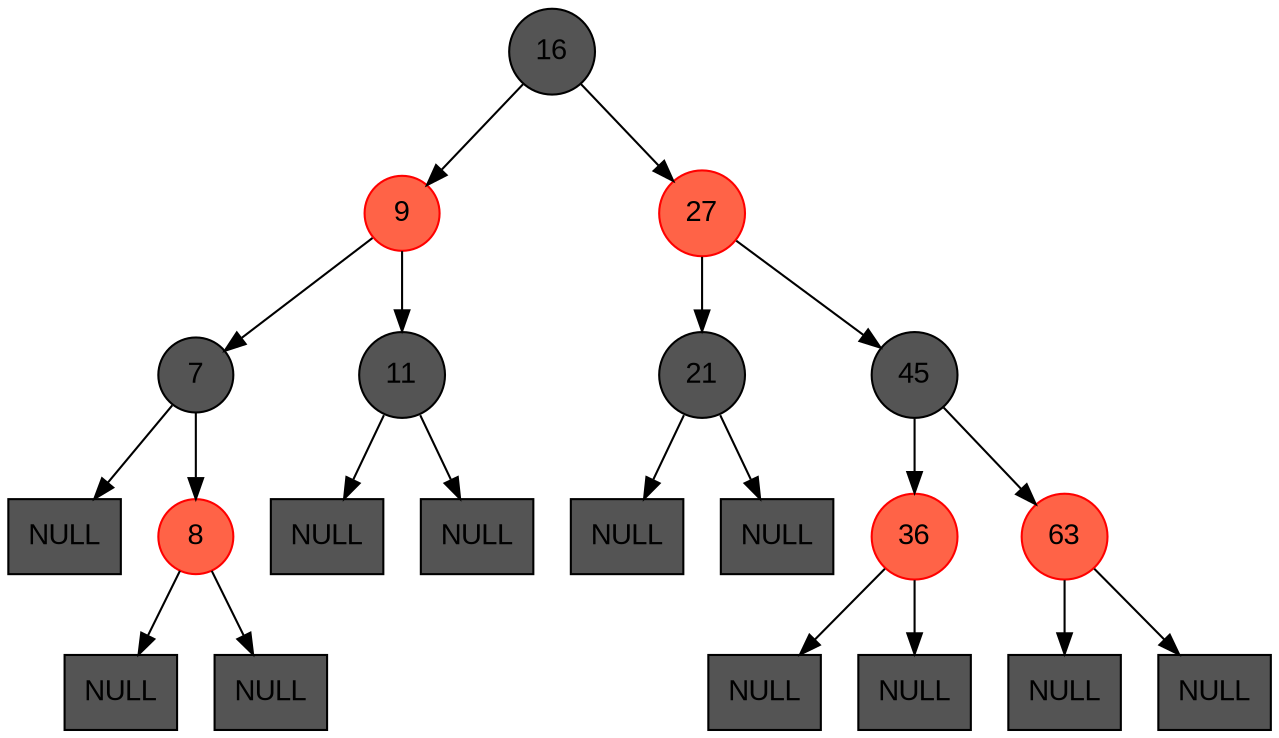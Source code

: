 digraph BST {
	node [fontname="Arial", shape=circle];
	16 [color = black, style=filled, fillcolor = gray33];
	9 [color=red, style=filled, fillcolor=tomato];
	16 -> 9;
	16 [color = black, style = filled, fillcolor = gray33];
	27 [color = red, style=filled, fillcolor = tomato];
	16 -> 27;
	9 [color=red, style=filled, fillcolor=tomato];
	7 [color = black, style=filled, fillcolor = gray33];
	9 -> 7;
	9 [color = red, style=filled, fillcolor = tomato];
	11 [color = black, style = filled, fillcolor = gray33];
	9 -> 11;
	NULL1 [label="NULL" shape=rectangle, color = black, style = filled, fillcolor = gray33];
	7 -> NULL1;
	7 [color = black, style = filled, fillcolor = gray33];
	8 [color = red, style=filled, fillcolor = tomato];
	7 -> 8;
	NULL2 [label="NULL" shape=rectangle, color = black, style = filled, fillcolor = gray33];
	8 -> NULL2;
	NULL3 [label="NULL" shape=rectangle, color = black, style = filled, fillcolor = gray33];
	8 -> NULL3;
	NULL4 [label="NULL" shape=rectangle, color = black, style = filled, fillcolor = gray33];
	11 -> NULL4;
	NULL5 [label="NULL" shape=rectangle, color = black, style = filled, fillcolor = gray33];
	11 -> NULL5;
	27 [color=red, style=filled, fillcolor=tomato];
	21 [color = black, style=filled, fillcolor = gray33];
	27 -> 21;
	27 [color = red, style=filled, fillcolor = tomato];
	45 [color = black, style = filled, fillcolor = gray33];
	27 -> 45;
	NULL6 [label="NULL" shape=rectangle, color = black, style = filled, fillcolor = gray33];
	21 -> NULL6;
	NULL7 [label="NULL" shape=rectangle, color = black, style = filled, fillcolor = gray33];
	21 -> NULL7;
	45 [color = black, style=filled, fillcolor = gray33];
	36 [color=red, style=filled, fillcolor=tomato];
	45 -> 36;
	45 [color = black, style = filled, fillcolor = gray33];
	63 [color = red, style=filled, fillcolor = tomato];
	45 -> 63;
	NULL8 [label="NULL" shape=rectangle, color = black, style = filled, fillcolor = gray33];
	36 -> NULL8;
	NULL9 [label="NULL" shape=rectangle, color = black, style = filled, fillcolor = gray33];
	36 -> NULL9;
	NULL10 [label="NULL" shape=rectangle, color = black, style = filled, fillcolor = gray33];
	63 -> NULL10;
	NULL11 [label="NULL" shape=rectangle, color = black, style = filled, fillcolor = gray33];
	63 -> NULL11;
}
